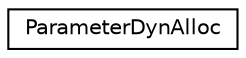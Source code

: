 digraph G
{
  edge [fontname="Helvetica",fontsize="10",labelfontname="Helvetica",labelfontsize="10"];
  node [fontname="Helvetica",fontsize="10",shape=record];
  rankdir=LR;
  Node1 [label="ParameterDynAlloc",height=0.2,width=0.4,color="black", fillcolor="white", style="filled",URL="$db/d4b/structParameterDynAlloc.html"];
}
